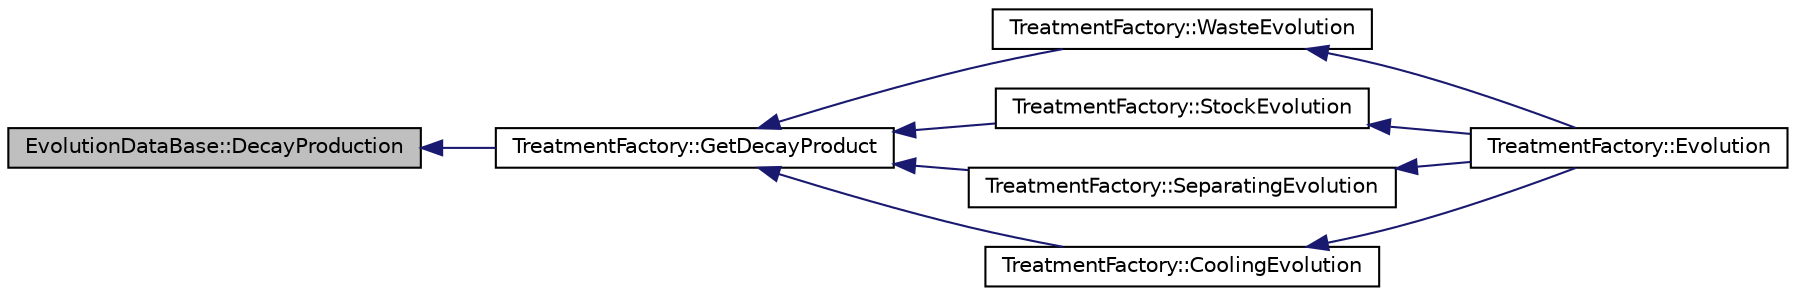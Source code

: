 digraph G
{
  edge [fontname="Helvetica",fontsize="10",labelfontname="Helvetica",labelfontsize="10"];
  node [fontname="Helvetica",fontsize="10",shape=record];
  rankdir="LR";
  Node1 [label="EvolutionDataBase::DecayProduction",height=0.2,width=0.4,color="black", fillcolor="grey75", style="filled" fontcolor="black"];
  Node1 -> Node2 [dir="back",color="midnightblue",fontsize="10",style="solid",fontname="Helvetica"];
  Node2 [label="TreatmentFactory::GetDecayProduct",height=0.2,width=0.4,color="black", fillcolor="white", style="filled",URL="$class_treatment_factory.html#a87686aa3bee9be038d3378da99b85fff",tooltip="Get IsotopicVector Decay at the t time."];
  Node2 -> Node3 [dir="back",color="midnightblue",fontsize="10",style="solid",fontname="Helvetica"];
  Node3 [label="TreatmentFactory::WasteEvolution",height=0.2,width=0.4,color="black", fillcolor="white", style="filled",URL="$class_treatment_factory.html#accd667ba88120e7d8f2da7d07e25dc57",tooltip="Deal the Waste Decay Evolution."];
  Node3 -> Node4 [dir="back",color="midnightblue",fontsize="10",style="solid",fontname="Helvetica"];
  Node4 [label="TreatmentFactory::Evolution",height=0.2,width=0.4,color="black", fillcolor="white", style="filled",URL="$class_treatment_factory.html#a3adb9c8d9e15a03fd780e97213a4c42e",tooltip="Performe the evolution until the Time t."];
  Node2 -> Node5 [dir="back",color="midnightblue",fontsize="10",style="solid",fontname="Helvetica"];
  Node5 [label="TreatmentFactory::StockEvolution",height=0.2,width=0.4,color="black", fillcolor="white", style="filled",URL="$class_treatment_factory.html#ab2ab74647f96a0d55c2da06a0fd98ac8",tooltip="Deal the Stock Decay Evolution."];
  Node5 -> Node4 [dir="back",color="midnightblue",fontsize="10",style="solid",fontname="Helvetica"];
  Node2 -> Node6 [dir="back",color="midnightblue",fontsize="10",style="solid",fontname="Helvetica"];
  Node6 [label="TreatmentFactory::SeparatingEvolution",height=0.2,width=0.4,color="black", fillcolor="white", style="filled",URL="$class_treatment_factory.html#afb051dd3f5cb0253c07daffb5f636787",tooltip="Deal the Separating IV Decay Evolution and then send it to stock."];
  Node6 -> Node4 [dir="back",color="midnightblue",fontsize="10",style="solid",fontname="Helvetica"];
  Node2 -> Node7 [dir="back",color="midnightblue",fontsize="10",style="solid",fontname="Helvetica"];
  Node7 [label="TreatmentFactory::CoolingEvolution",height=0.2,width=0.4,color="black", fillcolor="white", style="filled",URL="$class_treatment_factory.html#a7bc2e774abb02f71df62bb30e5e6735b",tooltip="Deal the cooling and then send it to Separation."];
  Node7 -> Node4 [dir="back",color="midnightblue",fontsize="10",style="solid",fontname="Helvetica"];
}
